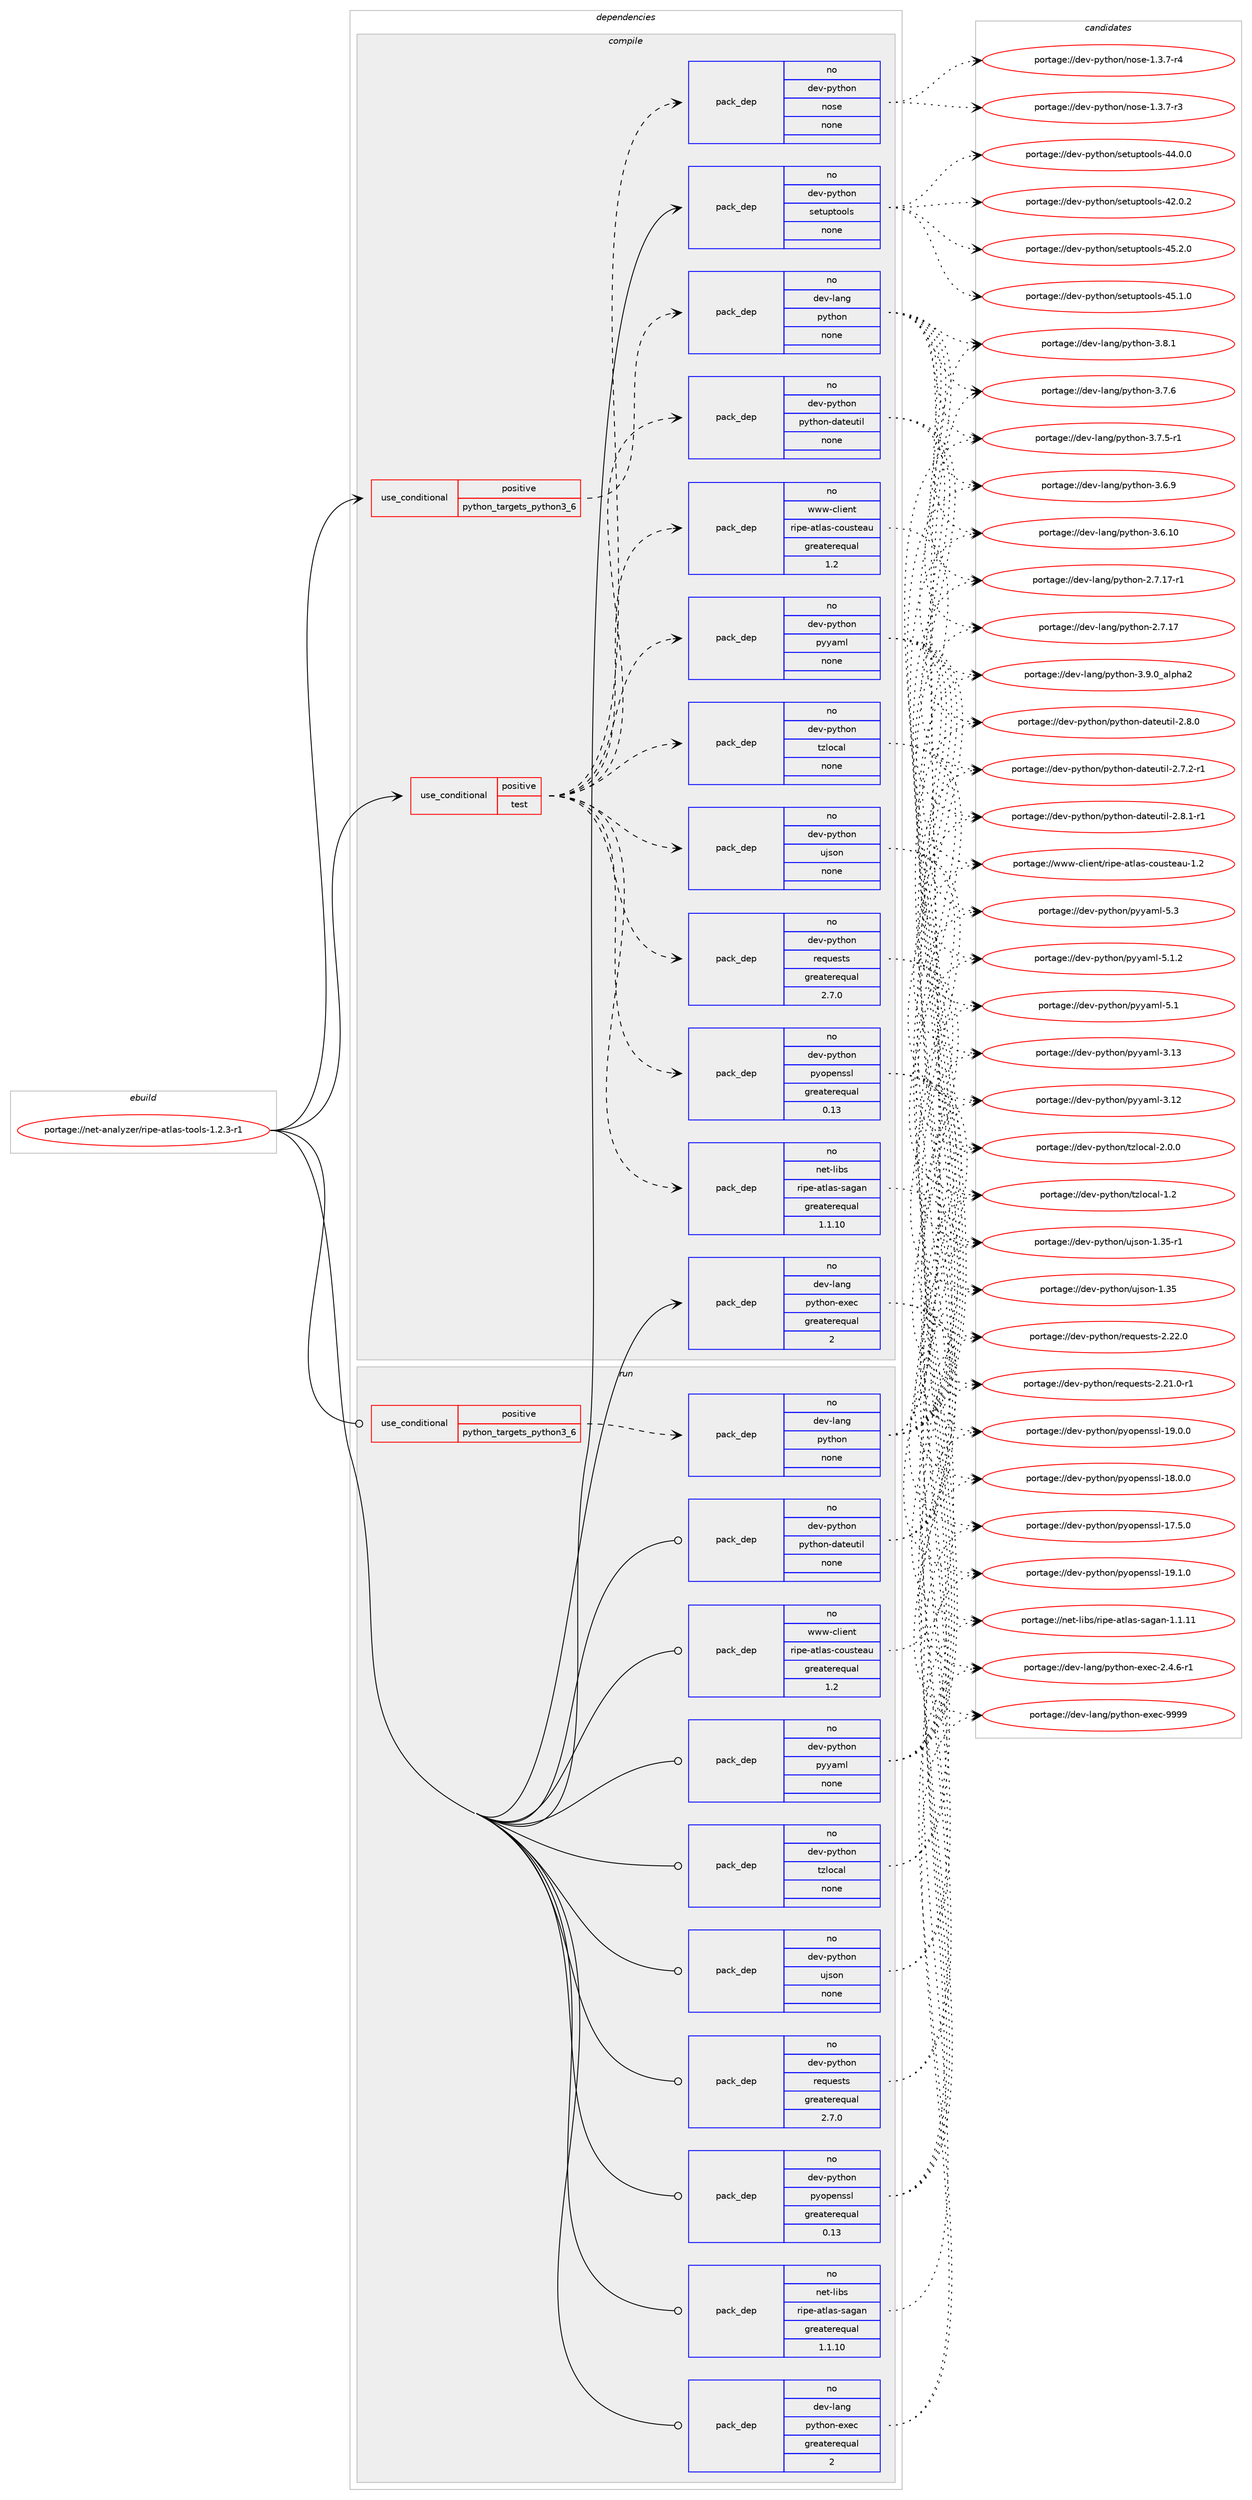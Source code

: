 digraph prolog {

# *************
# Graph options
# *************

newrank=true;
concentrate=true;
compound=true;
graph [rankdir=LR,fontname=Helvetica,fontsize=10,ranksep=1.5];#, ranksep=2.5, nodesep=0.2];
edge  [arrowhead=vee];
node  [fontname=Helvetica,fontsize=10];

# **********
# The ebuild
# **********

subgraph cluster_leftcol {
color=gray;
rank=same;
label=<<i>ebuild</i>>;
id [label="portage://net-analyzer/ripe-atlas-tools-1.2.3-r1", color=red, width=4, href="../net-analyzer/ripe-atlas-tools-1.2.3-r1.svg"];
}

# ****************
# The dependencies
# ****************

subgraph cluster_midcol {
color=gray;
label=<<i>dependencies</i>>;
subgraph cluster_compile {
fillcolor="#eeeeee";
style=filled;
label=<<i>compile</i>>;
subgraph cond33965 {
dependency151526 [label=<<TABLE BORDER="0" CELLBORDER="1" CELLSPACING="0" CELLPADDING="4"><TR><TD ROWSPAN="3" CELLPADDING="10">use_conditional</TD></TR><TR><TD>positive</TD></TR><TR><TD>python_targets_python3_6</TD></TR></TABLE>>, shape=none, color=red];
subgraph pack115073 {
dependency151527 [label=<<TABLE BORDER="0" CELLBORDER="1" CELLSPACING="0" CELLPADDING="4" WIDTH="220"><TR><TD ROWSPAN="6" CELLPADDING="30">pack_dep</TD></TR><TR><TD WIDTH="110">no</TD></TR><TR><TD>dev-lang</TD></TR><TR><TD>python</TD></TR><TR><TD>none</TD></TR><TR><TD></TD></TR></TABLE>>, shape=none, color=blue];
}
dependency151526:e -> dependency151527:w [weight=20,style="dashed",arrowhead="vee"];
}
id:e -> dependency151526:w [weight=20,style="solid",arrowhead="vee"];
subgraph cond33966 {
dependency151528 [label=<<TABLE BORDER="0" CELLBORDER="1" CELLSPACING="0" CELLPADDING="4"><TR><TD ROWSPAN="3" CELLPADDING="10">use_conditional</TD></TR><TR><TD>positive</TD></TR><TR><TD>test</TD></TR></TABLE>>, shape=none, color=red];
subgraph pack115074 {
dependency151529 [label=<<TABLE BORDER="0" CELLBORDER="1" CELLSPACING="0" CELLPADDING="4" WIDTH="220"><TR><TD ROWSPAN="6" CELLPADDING="30">pack_dep</TD></TR><TR><TD WIDTH="110">no</TD></TR><TR><TD>net-libs</TD></TR><TR><TD>ripe-atlas-sagan</TD></TR><TR><TD>greaterequal</TD></TR><TR><TD>1.1.10</TD></TR></TABLE>>, shape=none, color=blue];
}
dependency151528:e -> dependency151529:w [weight=20,style="dashed",arrowhead="vee"];
subgraph pack115075 {
dependency151530 [label=<<TABLE BORDER="0" CELLBORDER="1" CELLSPACING="0" CELLPADDING="4" WIDTH="220"><TR><TD ROWSPAN="6" CELLPADDING="30">pack_dep</TD></TR><TR><TD WIDTH="110">no</TD></TR><TR><TD>www-client</TD></TR><TR><TD>ripe-atlas-cousteau</TD></TR><TR><TD>greaterequal</TD></TR><TR><TD>1.2</TD></TR></TABLE>>, shape=none, color=blue];
}
dependency151528:e -> dependency151530:w [weight=20,style="dashed",arrowhead="vee"];
subgraph pack115076 {
dependency151531 [label=<<TABLE BORDER="0" CELLBORDER="1" CELLSPACING="0" CELLPADDING="4" WIDTH="220"><TR><TD ROWSPAN="6" CELLPADDING="30">pack_dep</TD></TR><TR><TD WIDTH="110">no</TD></TR><TR><TD>dev-python</TD></TR><TR><TD>requests</TD></TR><TR><TD>greaterequal</TD></TR><TR><TD>2.7.0</TD></TR></TABLE>>, shape=none, color=blue];
}
dependency151528:e -> dependency151531:w [weight=20,style="dashed",arrowhead="vee"];
subgraph pack115077 {
dependency151532 [label=<<TABLE BORDER="0" CELLBORDER="1" CELLSPACING="0" CELLPADDING="4" WIDTH="220"><TR><TD ROWSPAN="6" CELLPADDING="30">pack_dep</TD></TR><TR><TD WIDTH="110">no</TD></TR><TR><TD>dev-python</TD></TR><TR><TD>pyopenssl</TD></TR><TR><TD>greaterequal</TD></TR><TR><TD>0.13</TD></TR></TABLE>>, shape=none, color=blue];
}
dependency151528:e -> dependency151532:w [weight=20,style="dashed",arrowhead="vee"];
subgraph pack115078 {
dependency151533 [label=<<TABLE BORDER="0" CELLBORDER="1" CELLSPACING="0" CELLPADDING="4" WIDTH="220"><TR><TD ROWSPAN="6" CELLPADDING="30">pack_dep</TD></TR><TR><TD WIDTH="110">no</TD></TR><TR><TD>dev-python</TD></TR><TR><TD>pyyaml</TD></TR><TR><TD>none</TD></TR><TR><TD></TD></TR></TABLE>>, shape=none, color=blue];
}
dependency151528:e -> dependency151533:w [weight=20,style="dashed",arrowhead="vee"];
subgraph pack115079 {
dependency151534 [label=<<TABLE BORDER="0" CELLBORDER="1" CELLSPACING="0" CELLPADDING="4" WIDTH="220"><TR><TD ROWSPAN="6" CELLPADDING="30">pack_dep</TD></TR><TR><TD WIDTH="110">no</TD></TR><TR><TD>dev-python</TD></TR><TR><TD>tzlocal</TD></TR><TR><TD>none</TD></TR><TR><TD></TD></TR></TABLE>>, shape=none, color=blue];
}
dependency151528:e -> dependency151534:w [weight=20,style="dashed",arrowhead="vee"];
subgraph pack115080 {
dependency151535 [label=<<TABLE BORDER="0" CELLBORDER="1" CELLSPACING="0" CELLPADDING="4" WIDTH="220"><TR><TD ROWSPAN="6" CELLPADDING="30">pack_dep</TD></TR><TR><TD WIDTH="110">no</TD></TR><TR><TD>dev-python</TD></TR><TR><TD>python-dateutil</TD></TR><TR><TD>none</TD></TR><TR><TD></TD></TR></TABLE>>, shape=none, color=blue];
}
dependency151528:e -> dependency151535:w [weight=20,style="dashed",arrowhead="vee"];
subgraph pack115081 {
dependency151536 [label=<<TABLE BORDER="0" CELLBORDER="1" CELLSPACING="0" CELLPADDING="4" WIDTH="220"><TR><TD ROWSPAN="6" CELLPADDING="30">pack_dep</TD></TR><TR><TD WIDTH="110">no</TD></TR><TR><TD>dev-python</TD></TR><TR><TD>ujson</TD></TR><TR><TD>none</TD></TR><TR><TD></TD></TR></TABLE>>, shape=none, color=blue];
}
dependency151528:e -> dependency151536:w [weight=20,style="dashed",arrowhead="vee"];
subgraph pack115082 {
dependency151537 [label=<<TABLE BORDER="0" CELLBORDER="1" CELLSPACING="0" CELLPADDING="4" WIDTH="220"><TR><TD ROWSPAN="6" CELLPADDING="30">pack_dep</TD></TR><TR><TD WIDTH="110">no</TD></TR><TR><TD>dev-python</TD></TR><TR><TD>nose</TD></TR><TR><TD>none</TD></TR><TR><TD></TD></TR></TABLE>>, shape=none, color=blue];
}
dependency151528:e -> dependency151537:w [weight=20,style="dashed",arrowhead="vee"];
}
id:e -> dependency151528:w [weight=20,style="solid",arrowhead="vee"];
subgraph pack115083 {
dependency151538 [label=<<TABLE BORDER="0" CELLBORDER="1" CELLSPACING="0" CELLPADDING="4" WIDTH="220"><TR><TD ROWSPAN="6" CELLPADDING="30">pack_dep</TD></TR><TR><TD WIDTH="110">no</TD></TR><TR><TD>dev-lang</TD></TR><TR><TD>python-exec</TD></TR><TR><TD>greaterequal</TD></TR><TR><TD>2</TD></TR></TABLE>>, shape=none, color=blue];
}
id:e -> dependency151538:w [weight=20,style="solid",arrowhead="vee"];
subgraph pack115084 {
dependency151539 [label=<<TABLE BORDER="0" CELLBORDER="1" CELLSPACING="0" CELLPADDING="4" WIDTH="220"><TR><TD ROWSPAN="6" CELLPADDING="30">pack_dep</TD></TR><TR><TD WIDTH="110">no</TD></TR><TR><TD>dev-python</TD></TR><TR><TD>setuptools</TD></TR><TR><TD>none</TD></TR><TR><TD></TD></TR></TABLE>>, shape=none, color=blue];
}
id:e -> dependency151539:w [weight=20,style="solid",arrowhead="vee"];
}
subgraph cluster_compileandrun {
fillcolor="#eeeeee";
style=filled;
label=<<i>compile and run</i>>;
}
subgraph cluster_run {
fillcolor="#eeeeee";
style=filled;
label=<<i>run</i>>;
subgraph cond33967 {
dependency151540 [label=<<TABLE BORDER="0" CELLBORDER="1" CELLSPACING="0" CELLPADDING="4"><TR><TD ROWSPAN="3" CELLPADDING="10">use_conditional</TD></TR><TR><TD>positive</TD></TR><TR><TD>python_targets_python3_6</TD></TR></TABLE>>, shape=none, color=red];
subgraph pack115085 {
dependency151541 [label=<<TABLE BORDER="0" CELLBORDER="1" CELLSPACING="0" CELLPADDING="4" WIDTH="220"><TR><TD ROWSPAN="6" CELLPADDING="30">pack_dep</TD></TR><TR><TD WIDTH="110">no</TD></TR><TR><TD>dev-lang</TD></TR><TR><TD>python</TD></TR><TR><TD>none</TD></TR><TR><TD></TD></TR></TABLE>>, shape=none, color=blue];
}
dependency151540:e -> dependency151541:w [weight=20,style="dashed",arrowhead="vee"];
}
id:e -> dependency151540:w [weight=20,style="solid",arrowhead="odot"];
subgraph pack115086 {
dependency151542 [label=<<TABLE BORDER="0" CELLBORDER="1" CELLSPACING="0" CELLPADDING="4" WIDTH="220"><TR><TD ROWSPAN="6" CELLPADDING="30">pack_dep</TD></TR><TR><TD WIDTH="110">no</TD></TR><TR><TD>dev-lang</TD></TR><TR><TD>python-exec</TD></TR><TR><TD>greaterequal</TD></TR><TR><TD>2</TD></TR></TABLE>>, shape=none, color=blue];
}
id:e -> dependency151542:w [weight=20,style="solid",arrowhead="odot"];
subgraph pack115087 {
dependency151543 [label=<<TABLE BORDER="0" CELLBORDER="1" CELLSPACING="0" CELLPADDING="4" WIDTH="220"><TR><TD ROWSPAN="6" CELLPADDING="30">pack_dep</TD></TR><TR><TD WIDTH="110">no</TD></TR><TR><TD>dev-python</TD></TR><TR><TD>pyopenssl</TD></TR><TR><TD>greaterequal</TD></TR><TR><TD>0.13</TD></TR></TABLE>>, shape=none, color=blue];
}
id:e -> dependency151543:w [weight=20,style="solid",arrowhead="odot"];
subgraph pack115088 {
dependency151544 [label=<<TABLE BORDER="0" CELLBORDER="1" CELLSPACING="0" CELLPADDING="4" WIDTH="220"><TR><TD ROWSPAN="6" CELLPADDING="30">pack_dep</TD></TR><TR><TD WIDTH="110">no</TD></TR><TR><TD>dev-python</TD></TR><TR><TD>python-dateutil</TD></TR><TR><TD>none</TD></TR><TR><TD></TD></TR></TABLE>>, shape=none, color=blue];
}
id:e -> dependency151544:w [weight=20,style="solid",arrowhead="odot"];
subgraph pack115089 {
dependency151545 [label=<<TABLE BORDER="0" CELLBORDER="1" CELLSPACING="0" CELLPADDING="4" WIDTH="220"><TR><TD ROWSPAN="6" CELLPADDING="30">pack_dep</TD></TR><TR><TD WIDTH="110">no</TD></TR><TR><TD>dev-python</TD></TR><TR><TD>pyyaml</TD></TR><TR><TD>none</TD></TR><TR><TD></TD></TR></TABLE>>, shape=none, color=blue];
}
id:e -> dependency151545:w [weight=20,style="solid",arrowhead="odot"];
subgraph pack115090 {
dependency151546 [label=<<TABLE BORDER="0" CELLBORDER="1" CELLSPACING="0" CELLPADDING="4" WIDTH="220"><TR><TD ROWSPAN="6" CELLPADDING="30">pack_dep</TD></TR><TR><TD WIDTH="110">no</TD></TR><TR><TD>dev-python</TD></TR><TR><TD>requests</TD></TR><TR><TD>greaterequal</TD></TR><TR><TD>2.7.0</TD></TR></TABLE>>, shape=none, color=blue];
}
id:e -> dependency151546:w [weight=20,style="solid",arrowhead="odot"];
subgraph pack115091 {
dependency151547 [label=<<TABLE BORDER="0" CELLBORDER="1" CELLSPACING="0" CELLPADDING="4" WIDTH="220"><TR><TD ROWSPAN="6" CELLPADDING="30">pack_dep</TD></TR><TR><TD WIDTH="110">no</TD></TR><TR><TD>dev-python</TD></TR><TR><TD>tzlocal</TD></TR><TR><TD>none</TD></TR><TR><TD></TD></TR></TABLE>>, shape=none, color=blue];
}
id:e -> dependency151547:w [weight=20,style="solid",arrowhead="odot"];
subgraph pack115092 {
dependency151548 [label=<<TABLE BORDER="0" CELLBORDER="1" CELLSPACING="0" CELLPADDING="4" WIDTH="220"><TR><TD ROWSPAN="6" CELLPADDING="30">pack_dep</TD></TR><TR><TD WIDTH="110">no</TD></TR><TR><TD>dev-python</TD></TR><TR><TD>ujson</TD></TR><TR><TD>none</TD></TR><TR><TD></TD></TR></TABLE>>, shape=none, color=blue];
}
id:e -> dependency151548:w [weight=20,style="solid",arrowhead="odot"];
subgraph pack115093 {
dependency151549 [label=<<TABLE BORDER="0" CELLBORDER="1" CELLSPACING="0" CELLPADDING="4" WIDTH="220"><TR><TD ROWSPAN="6" CELLPADDING="30">pack_dep</TD></TR><TR><TD WIDTH="110">no</TD></TR><TR><TD>net-libs</TD></TR><TR><TD>ripe-atlas-sagan</TD></TR><TR><TD>greaterequal</TD></TR><TR><TD>1.1.10</TD></TR></TABLE>>, shape=none, color=blue];
}
id:e -> dependency151549:w [weight=20,style="solid",arrowhead="odot"];
subgraph pack115094 {
dependency151550 [label=<<TABLE BORDER="0" CELLBORDER="1" CELLSPACING="0" CELLPADDING="4" WIDTH="220"><TR><TD ROWSPAN="6" CELLPADDING="30">pack_dep</TD></TR><TR><TD WIDTH="110">no</TD></TR><TR><TD>www-client</TD></TR><TR><TD>ripe-atlas-cousteau</TD></TR><TR><TD>greaterequal</TD></TR><TR><TD>1.2</TD></TR></TABLE>>, shape=none, color=blue];
}
id:e -> dependency151550:w [weight=20,style="solid",arrowhead="odot"];
}
}

# **************
# The candidates
# **************

subgraph cluster_choices {
rank=same;
color=gray;
label=<<i>candidates</i>>;

subgraph choice115073 {
color=black;
nodesep=1;
choice10010111845108971101034711212111610411111045514657464895971081121049750 [label="portage://dev-lang/python-3.9.0_alpha2", color=red, width=4,href="../dev-lang/python-3.9.0_alpha2.svg"];
choice100101118451089711010347112121116104111110455146564649 [label="portage://dev-lang/python-3.8.1", color=red, width=4,href="../dev-lang/python-3.8.1.svg"];
choice100101118451089711010347112121116104111110455146554654 [label="portage://dev-lang/python-3.7.6", color=red, width=4,href="../dev-lang/python-3.7.6.svg"];
choice1001011184510897110103471121211161041111104551465546534511449 [label="portage://dev-lang/python-3.7.5-r1", color=red, width=4,href="../dev-lang/python-3.7.5-r1.svg"];
choice100101118451089711010347112121116104111110455146544657 [label="portage://dev-lang/python-3.6.9", color=red, width=4,href="../dev-lang/python-3.6.9.svg"];
choice10010111845108971101034711212111610411111045514654464948 [label="portage://dev-lang/python-3.6.10", color=red, width=4,href="../dev-lang/python-3.6.10.svg"];
choice100101118451089711010347112121116104111110455046554649554511449 [label="portage://dev-lang/python-2.7.17-r1", color=red, width=4,href="../dev-lang/python-2.7.17-r1.svg"];
choice10010111845108971101034711212111610411111045504655464955 [label="portage://dev-lang/python-2.7.17", color=red, width=4,href="../dev-lang/python-2.7.17.svg"];
dependency151527:e -> choice10010111845108971101034711212111610411111045514657464895971081121049750:w [style=dotted,weight="100"];
dependency151527:e -> choice100101118451089711010347112121116104111110455146564649:w [style=dotted,weight="100"];
dependency151527:e -> choice100101118451089711010347112121116104111110455146554654:w [style=dotted,weight="100"];
dependency151527:e -> choice1001011184510897110103471121211161041111104551465546534511449:w [style=dotted,weight="100"];
dependency151527:e -> choice100101118451089711010347112121116104111110455146544657:w [style=dotted,weight="100"];
dependency151527:e -> choice10010111845108971101034711212111610411111045514654464948:w [style=dotted,weight="100"];
dependency151527:e -> choice100101118451089711010347112121116104111110455046554649554511449:w [style=dotted,weight="100"];
dependency151527:e -> choice10010111845108971101034711212111610411111045504655464955:w [style=dotted,weight="100"];
}
subgraph choice115074 {
color=black;
nodesep=1;
choice11010111645108105981154711410511210145971161089711545115971039711045494649464949 [label="portage://net-libs/ripe-atlas-sagan-1.1.11", color=red, width=4,href="../net-libs/ripe-atlas-sagan-1.1.11.svg"];
dependency151529:e -> choice11010111645108105981154711410511210145971161089711545115971039711045494649464949:w [style=dotted,weight="100"];
}
subgraph choice115075 {
color=black;
nodesep=1;
choice11911911945991081051011101164711410511210145971161089711545991111171151161019711745494650 [label="portage://www-client/ripe-atlas-cousteau-1.2", color=red, width=4,href="../www-client/ripe-atlas-cousteau-1.2.svg"];
dependency151530:e -> choice11911911945991081051011101164711410511210145971161089711545991111171151161019711745494650:w [style=dotted,weight="100"];
}
subgraph choice115076 {
color=black;
nodesep=1;
choice100101118451121211161041111104711410111311710111511611545504650504648 [label="portage://dev-python/requests-2.22.0", color=red, width=4,href="../dev-python/requests-2.22.0.svg"];
choice1001011184511212111610411111047114101113117101115116115455046504946484511449 [label="portage://dev-python/requests-2.21.0-r1", color=red, width=4,href="../dev-python/requests-2.21.0-r1.svg"];
dependency151531:e -> choice100101118451121211161041111104711410111311710111511611545504650504648:w [style=dotted,weight="100"];
dependency151531:e -> choice1001011184511212111610411111047114101113117101115116115455046504946484511449:w [style=dotted,weight="100"];
}
subgraph choice115077 {
color=black;
nodesep=1;
choice100101118451121211161041111104711212111111210111011511510845495746494648 [label="portage://dev-python/pyopenssl-19.1.0", color=red, width=4,href="../dev-python/pyopenssl-19.1.0.svg"];
choice100101118451121211161041111104711212111111210111011511510845495746484648 [label="portage://dev-python/pyopenssl-19.0.0", color=red, width=4,href="../dev-python/pyopenssl-19.0.0.svg"];
choice100101118451121211161041111104711212111111210111011511510845495646484648 [label="portage://dev-python/pyopenssl-18.0.0", color=red, width=4,href="../dev-python/pyopenssl-18.0.0.svg"];
choice100101118451121211161041111104711212111111210111011511510845495546534648 [label="portage://dev-python/pyopenssl-17.5.0", color=red, width=4,href="../dev-python/pyopenssl-17.5.0.svg"];
dependency151532:e -> choice100101118451121211161041111104711212111111210111011511510845495746494648:w [style=dotted,weight="100"];
dependency151532:e -> choice100101118451121211161041111104711212111111210111011511510845495746484648:w [style=dotted,weight="100"];
dependency151532:e -> choice100101118451121211161041111104711212111111210111011511510845495646484648:w [style=dotted,weight="100"];
dependency151532:e -> choice100101118451121211161041111104711212111111210111011511510845495546534648:w [style=dotted,weight="100"];
}
subgraph choice115078 {
color=black;
nodesep=1;
choice10010111845112121116104111110471121211219710910845534651 [label="portage://dev-python/pyyaml-5.3", color=red, width=4,href="../dev-python/pyyaml-5.3.svg"];
choice100101118451121211161041111104711212112197109108455346494650 [label="portage://dev-python/pyyaml-5.1.2", color=red, width=4,href="../dev-python/pyyaml-5.1.2.svg"];
choice10010111845112121116104111110471121211219710910845534649 [label="portage://dev-python/pyyaml-5.1", color=red, width=4,href="../dev-python/pyyaml-5.1.svg"];
choice1001011184511212111610411111047112121121971091084551464951 [label="portage://dev-python/pyyaml-3.13", color=red, width=4,href="../dev-python/pyyaml-3.13.svg"];
choice1001011184511212111610411111047112121121971091084551464950 [label="portage://dev-python/pyyaml-3.12", color=red, width=4,href="../dev-python/pyyaml-3.12.svg"];
dependency151533:e -> choice10010111845112121116104111110471121211219710910845534651:w [style=dotted,weight="100"];
dependency151533:e -> choice100101118451121211161041111104711212112197109108455346494650:w [style=dotted,weight="100"];
dependency151533:e -> choice10010111845112121116104111110471121211219710910845534649:w [style=dotted,weight="100"];
dependency151533:e -> choice1001011184511212111610411111047112121121971091084551464951:w [style=dotted,weight="100"];
dependency151533:e -> choice1001011184511212111610411111047112121121971091084551464950:w [style=dotted,weight="100"];
}
subgraph choice115079 {
color=black;
nodesep=1;
choice10010111845112121116104111110471161221081119997108455046484648 [label="portage://dev-python/tzlocal-2.0.0", color=red, width=4,href="../dev-python/tzlocal-2.0.0.svg"];
choice1001011184511212111610411111047116122108111999710845494650 [label="portage://dev-python/tzlocal-1.2", color=red, width=4,href="../dev-python/tzlocal-1.2.svg"];
dependency151534:e -> choice10010111845112121116104111110471161221081119997108455046484648:w [style=dotted,weight="100"];
dependency151534:e -> choice1001011184511212111610411111047116122108111999710845494650:w [style=dotted,weight="100"];
}
subgraph choice115080 {
color=black;
nodesep=1;
choice100101118451121211161041111104711212111610411111045100971161011171161051084550465646494511449 [label="portage://dev-python/python-dateutil-2.8.1-r1", color=red, width=4,href="../dev-python/python-dateutil-2.8.1-r1.svg"];
choice10010111845112121116104111110471121211161041111104510097116101117116105108455046564648 [label="portage://dev-python/python-dateutil-2.8.0", color=red, width=4,href="../dev-python/python-dateutil-2.8.0.svg"];
choice100101118451121211161041111104711212111610411111045100971161011171161051084550465546504511449 [label="portage://dev-python/python-dateutil-2.7.2-r1", color=red, width=4,href="../dev-python/python-dateutil-2.7.2-r1.svg"];
dependency151535:e -> choice100101118451121211161041111104711212111610411111045100971161011171161051084550465646494511449:w [style=dotted,weight="100"];
dependency151535:e -> choice10010111845112121116104111110471121211161041111104510097116101117116105108455046564648:w [style=dotted,weight="100"];
dependency151535:e -> choice100101118451121211161041111104711212111610411111045100971161011171161051084550465546504511449:w [style=dotted,weight="100"];
}
subgraph choice115081 {
color=black;
nodesep=1;
choice100101118451121211161041111104711710611511111045494651534511449 [label="portage://dev-python/ujson-1.35-r1", color=red, width=4,href="../dev-python/ujson-1.35-r1.svg"];
choice10010111845112121116104111110471171061151111104549465153 [label="portage://dev-python/ujson-1.35", color=red, width=4,href="../dev-python/ujson-1.35.svg"];
dependency151536:e -> choice100101118451121211161041111104711710611511111045494651534511449:w [style=dotted,weight="100"];
dependency151536:e -> choice10010111845112121116104111110471171061151111104549465153:w [style=dotted,weight="100"];
}
subgraph choice115082 {
color=black;
nodesep=1;
choice10010111845112121116104111110471101111151014549465146554511452 [label="portage://dev-python/nose-1.3.7-r4", color=red, width=4,href="../dev-python/nose-1.3.7-r4.svg"];
choice10010111845112121116104111110471101111151014549465146554511451 [label="portage://dev-python/nose-1.3.7-r3", color=red, width=4,href="../dev-python/nose-1.3.7-r3.svg"];
dependency151537:e -> choice10010111845112121116104111110471101111151014549465146554511452:w [style=dotted,weight="100"];
dependency151537:e -> choice10010111845112121116104111110471101111151014549465146554511451:w [style=dotted,weight="100"];
}
subgraph choice115083 {
color=black;
nodesep=1;
choice10010111845108971101034711212111610411111045101120101994557575757 [label="portage://dev-lang/python-exec-9999", color=red, width=4,href="../dev-lang/python-exec-9999.svg"];
choice10010111845108971101034711212111610411111045101120101994550465246544511449 [label="portage://dev-lang/python-exec-2.4.6-r1", color=red, width=4,href="../dev-lang/python-exec-2.4.6-r1.svg"];
dependency151538:e -> choice10010111845108971101034711212111610411111045101120101994557575757:w [style=dotted,weight="100"];
dependency151538:e -> choice10010111845108971101034711212111610411111045101120101994550465246544511449:w [style=dotted,weight="100"];
}
subgraph choice115084 {
color=black;
nodesep=1;
choice100101118451121211161041111104711510111611711211611111110811545525346504648 [label="portage://dev-python/setuptools-45.2.0", color=red, width=4,href="../dev-python/setuptools-45.2.0.svg"];
choice100101118451121211161041111104711510111611711211611111110811545525346494648 [label="portage://dev-python/setuptools-45.1.0", color=red, width=4,href="../dev-python/setuptools-45.1.0.svg"];
choice100101118451121211161041111104711510111611711211611111110811545525246484648 [label="portage://dev-python/setuptools-44.0.0", color=red, width=4,href="../dev-python/setuptools-44.0.0.svg"];
choice100101118451121211161041111104711510111611711211611111110811545525046484650 [label="portage://dev-python/setuptools-42.0.2", color=red, width=4,href="../dev-python/setuptools-42.0.2.svg"];
dependency151539:e -> choice100101118451121211161041111104711510111611711211611111110811545525346504648:w [style=dotted,weight="100"];
dependency151539:e -> choice100101118451121211161041111104711510111611711211611111110811545525346494648:w [style=dotted,weight="100"];
dependency151539:e -> choice100101118451121211161041111104711510111611711211611111110811545525246484648:w [style=dotted,weight="100"];
dependency151539:e -> choice100101118451121211161041111104711510111611711211611111110811545525046484650:w [style=dotted,weight="100"];
}
subgraph choice115085 {
color=black;
nodesep=1;
choice10010111845108971101034711212111610411111045514657464895971081121049750 [label="portage://dev-lang/python-3.9.0_alpha2", color=red, width=4,href="../dev-lang/python-3.9.0_alpha2.svg"];
choice100101118451089711010347112121116104111110455146564649 [label="portage://dev-lang/python-3.8.1", color=red, width=4,href="../dev-lang/python-3.8.1.svg"];
choice100101118451089711010347112121116104111110455146554654 [label="portage://dev-lang/python-3.7.6", color=red, width=4,href="../dev-lang/python-3.7.6.svg"];
choice1001011184510897110103471121211161041111104551465546534511449 [label="portage://dev-lang/python-3.7.5-r1", color=red, width=4,href="../dev-lang/python-3.7.5-r1.svg"];
choice100101118451089711010347112121116104111110455146544657 [label="portage://dev-lang/python-3.6.9", color=red, width=4,href="../dev-lang/python-3.6.9.svg"];
choice10010111845108971101034711212111610411111045514654464948 [label="portage://dev-lang/python-3.6.10", color=red, width=4,href="../dev-lang/python-3.6.10.svg"];
choice100101118451089711010347112121116104111110455046554649554511449 [label="portage://dev-lang/python-2.7.17-r1", color=red, width=4,href="../dev-lang/python-2.7.17-r1.svg"];
choice10010111845108971101034711212111610411111045504655464955 [label="portage://dev-lang/python-2.7.17", color=red, width=4,href="../dev-lang/python-2.7.17.svg"];
dependency151541:e -> choice10010111845108971101034711212111610411111045514657464895971081121049750:w [style=dotted,weight="100"];
dependency151541:e -> choice100101118451089711010347112121116104111110455146564649:w [style=dotted,weight="100"];
dependency151541:e -> choice100101118451089711010347112121116104111110455146554654:w [style=dotted,weight="100"];
dependency151541:e -> choice1001011184510897110103471121211161041111104551465546534511449:w [style=dotted,weight="100"];
dependency151541:e -> choice100101118451089711010347112121116104111110455146544657:w [style=dotted,weight="100"];
dependency151541:e -> choice10010111845108971101034711212111610411111045514654464948:w [style=dotted,weight="100"];
dependency151541:e -> choice100101118451089711010347112121116104111110455046554649554511449:w [style=dotted,weight="100"];
dependency151541:e -> choice10010111845108971101034711212111610411111045504655464955:w [style=dotted,weight="100"];
}
subgraph choice115086 {
color=black;
nodesep=1;
choice10010111845108971101034711212111610411111045101120101994557575757 [label="portage://dev-lang/python-exec-9999", color=red, width=4,href="../dev-lang/python-exec-9999.svg"];
choice10010111845108971101034711212111610411111045101120101994550465246544511449 [label="portage://dev-lang/python-exec-2.4.6-r1", color=red, width=4,href="../dev-lang/python-exec-2.4.6-r1.svg"];
dependency151542:e -> choice10010111845108971101034711212111610411111045101120101994557575757:w [style=dotted,weight="100"];
dependency151542:e -> choice10010111845108971101034711212111610411111045101120101994550465246544511449:w [style=dotted,weight="100"];
}
subgraph choice115087 {
color=black;
nodesep=1;
choice100101118451121211161041111104711212111111210111011511510845495746494648 [label="portage://dev-python/pyopenssl-19.1.0", color=red, width=4,href="../dev-python/pyopenssl-19.1.0.svg"];
choice100101118451121211161041111104711212111111210111011511510845495746484648 [label="portage://dev-python/pyopenssl-19.0.0", color=red, width=4,href="../dev-python/pyopenssl-19.0.0.svg"];
choice100101118451121211161041111104711212111111210111011511510845495646484648 [label="portage://dev-python/pyopenssl-18.0.0", color=red, width=4,href="../dev-python/pyopenssl-18.0.0.svg"];
choice100101118451121211161041111104711212111111210111011511510845495546534648 [label="portage://dev-python/pyopenssl-17.5.0", color=red, width=4,href="../dev-python/pyopenssl-17.5.0.svg"];
dependency151543:e -> choice100101118451121211161041111104711212111111210111011511510845495746494648:w [style=dotted,weight="100"];
dependency151543:e -> choice100101118451121211161041111104711212111111210111011511510845495746484648:w [style=dotted,weight="100"];
dependency151543:e -> choice100101118451121211161041111104711212111111210111011511510845495646484648:w [style=dotted,weight="100"];
dependency151543:e -> choice100101118451121211161041111104711212111111210111011511510845495546534648:w [style=dotted,weight="100"];
}
subgraph choice115088 {
color=black;
nodesep=1;
choice100101118451121211161041111104711212111610411111045100971161011171161051084550465646494511449 [label="portage://dev-python/python-dateutil-2.8.1-r1", color=red, width=4,href="../dev-python/python-dateutil-2.8.1-r1.svg"];
choice10010111845112121116104111110471121211161041111104510097116101117116105108455046564648 [label="portage://dev-python/python-dateutil-2.8.0", color=red, width=4,href="../dev-python/python-dateutil-2.8.0.svg"];
choice100101118451121211161041111104711212111610411111045100971161011171161051084550465546504511449 [label="portage://dev-python/python-dateutil-2.7.2-r1", color=red, width=4,href="../dev-python/python-dateutil-2.7.2-r1.svg"];
dependency151544:e -> choice100101118451121211161041111104711212111610411111045100971161011171161051084550465646494511449:w [style=dotted,weight="100"];
dependency151544:e -> choice10010111845112121116104111110471121211161041111104510097116101117116105108455046564648:w [style=dotted,weight="100"];
dependency151544:e -> choice100101118451121211161041111104711212111610411111045100971161011171161051084550465546504511449:w [style=dotted,weight="100"];
}
subgraph choice115089 {
color=black;
nodesep=1;
choice10010111845112121116104111110471121211219710910845534651 [label="portage://dev-python/pyyaml-5.3", color=red, width=4,href="../dev-python/pyyaml-5.3.svg"];
choice100101118451121211161041111104711212112197109108455346494650 [label="portage://dev-python/pyyaml-5.1.2", color=red, width=4,href="../dev-python/pyyaml-5.1.2.svg"];
choice10010111845112121116104111110471121211219710910845534649 [label="portage://dev-python/pyyaml-5.1", color=red, width=4,href="../dev-python/pyyaml-5.1.svg"];
choice1001011184511212111610411111047112121121971091084551464951 [label="portage://dev-python/pyyaml-3.13", color=red, width=4,href="../dev-python/pyyaml-3.13.svg"];
choice1001011184511212111610411111047112121121971091084551464950 [label="portage://dev-python/pyyaml-3.12", color=red, width=4,href="../dev-python/pyyaml-3.12.svg"];
dependency151545:e -> choice10010111845112121116104111110471121211219710910845534651:w [style=dotted,weight="100"];
dependency151545:e -> choice100101118451121211161041111104711212112197109108455346494650:w [style=dotted,weight="100"];
dependency151545:e -> choice10010111845112121116104111110471121211219710910845534649:w [style=dotted,weight="100"];
dependency151545:e -> choice1001011184511212111610411111047112121121971091084551464951:w [style=dotted,weight="100"];
dependency151545:e -> choice1001011184511212111610411111047112121121971091084551464950:w [style=dotted,weight="100"];
}
subgraph choice115090 {
color=black;
nodesep=1;
choice100101118451121211161041111104711410111311710111511611545504650504648 [label="portage://dev-python/requests-2.22.0", color=red, width=4,href="../dev-python/requests-2.22.0.svg"];
choice1001011184511212111610411111047114101113117101115116115455046504946484511449 [label="portage://dev-python/requests-2.21.0-r1", color=red, width=4,href="../dev-python/requests-2.21.0-r1.svg"];
dependency151546:e -> choice100101118451121211161041111104711410111311710111511611545504650504648:w [style=dotted,weight="100"];
dependency151546:e -> choice1001011184511212111610411111047114101113117101115116115455046504946484511449:w [style=dotted,weight="100"];
}
subgraph choice115091 {
color=black;
nodesep=1;
choice10010111845112121116104111110471161221081119997108455046484648 [label="portage://dev-python/tzlocal-2.0.0", color=red, width=4,href="../dev-python/tzlocal-2.0.0.svg"];
choice1001011184511212111610411111047116122108111999710845494650 [label="portage://dev-python/tzlocal-1.2", color=red, width=4,href="../dev-python/tzlocal-1.2.svg"];
dependency151547:e -> choice10010111845112121116104111110471161221081119997108455046484648:w [style=dotted,weight="100"];
dependency151547:e -> choice1001011184511212111610411111047116122108111999710845494650:w [style=dotted,weight="100"];
}
subgraph choice115092 {
color=black;
nodesep=1;
choice100101118451121211161041111104711710611511111045494651534511449 [label="portage://dev-python/ujson-1.35-r1", color=red, width=4,href="../dev-python/ujson-1.35-r1.svg"];
choice10010111845112121116104111110471171061151111104549465153 [label="portage://dev-python/ujson-1.35", color=red, width=4,href="../dev-python/ujson-1.35.svg"];
dependency151548:e -> choice100101118451121211161041111104711710611511111045494651534511449:w [style=dotted,weight="100"];
dependency151548:e -> choice10010111845112121116104111110471171061151111104549465153:w [style=dotted,weight="100"];
}
subgraph choice115093 {
color=black;
nodesep=1;
choice11010111645108105981154711410511210145971161089711545115971039711045494649464949 [label="portage://net-libs/ripe-atlas-sagan-1.1.11", color=red, width=4,href="../net-libs/ripe-atlas-sagan-1.1.11.svg"];
dependency151549:e -> choice11010111645108105981154711410511210145971161089711545115971039711045494649464949:w [style=dotted,weight="100"];
}
subgraph choice115094 {
color=black;
nodesep=1;
choice11911911945991081051011101164711410511210145971161089711545991111171151161019711745494650 [label="portage://www-client/ripe-atlas-cousteau-1.2", color=red, width=4,href="../www-client/ripe-atlas-cousteau-1.2.svg"];
dependency151550:e -> choice11911911945991081051011101164711410511210145971161089711545991111171151161019711745494650:w [style=dotted,weight="100"];
}
}

}
